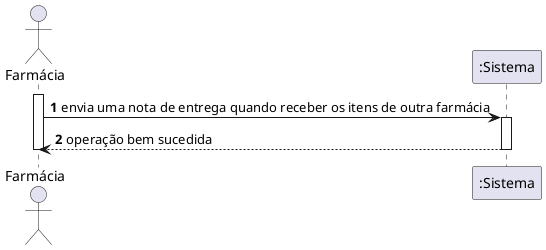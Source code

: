 @startuml
autonumber

actor "Farmácia" as FARM

activate FARM
FARM -> ":Sistema": envia uma nota de entrega quando receber os itens de outra farmácia
activate ":Sistema"
":Sistema" --> FARM: operação bem sucedida
deactivate ":Sistema"
deactivate FARM

@enduml
